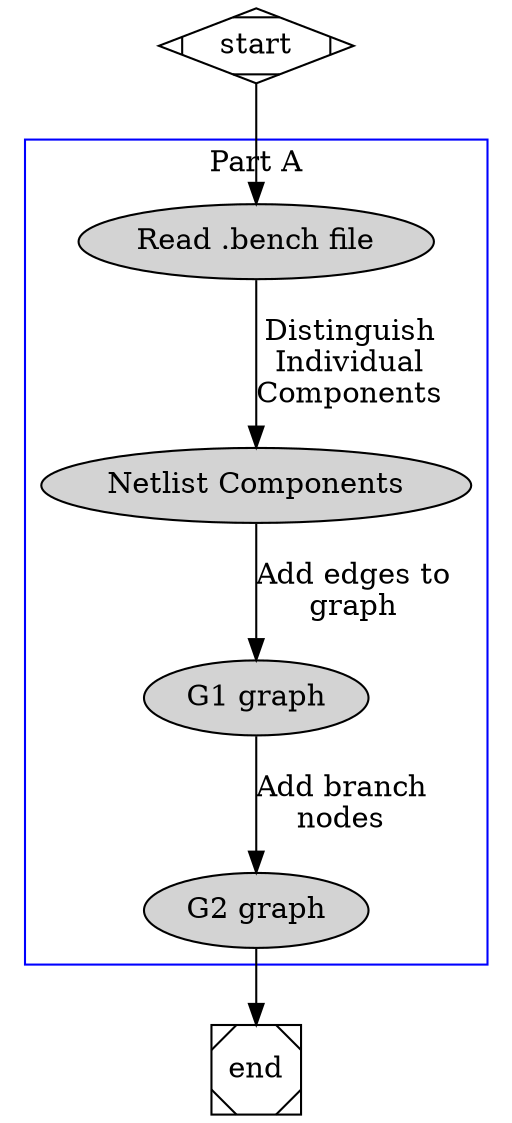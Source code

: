 digraph G {

	subgraph cluster_0 {
		node [style=filled];
		color=blue
		a0 -> a1[label = "Distinguish\nIndividual\nComponents"]; 
		a1 -> a2[label="Add edges to\ngraph"];
		a2 -> a3[label = "Add branch\nnodes"];
		label = "Part A";
	}

	a0 [label="Read .bench file"]
	a1 [label="Netlist Components"]
	a2 [label="G1 graph"]
	a3 [label="G2 graph"]



	start -> a0;
	a3 -> end;

	start [shape=Mdiamond];
	end [shape=Msquare];
}
